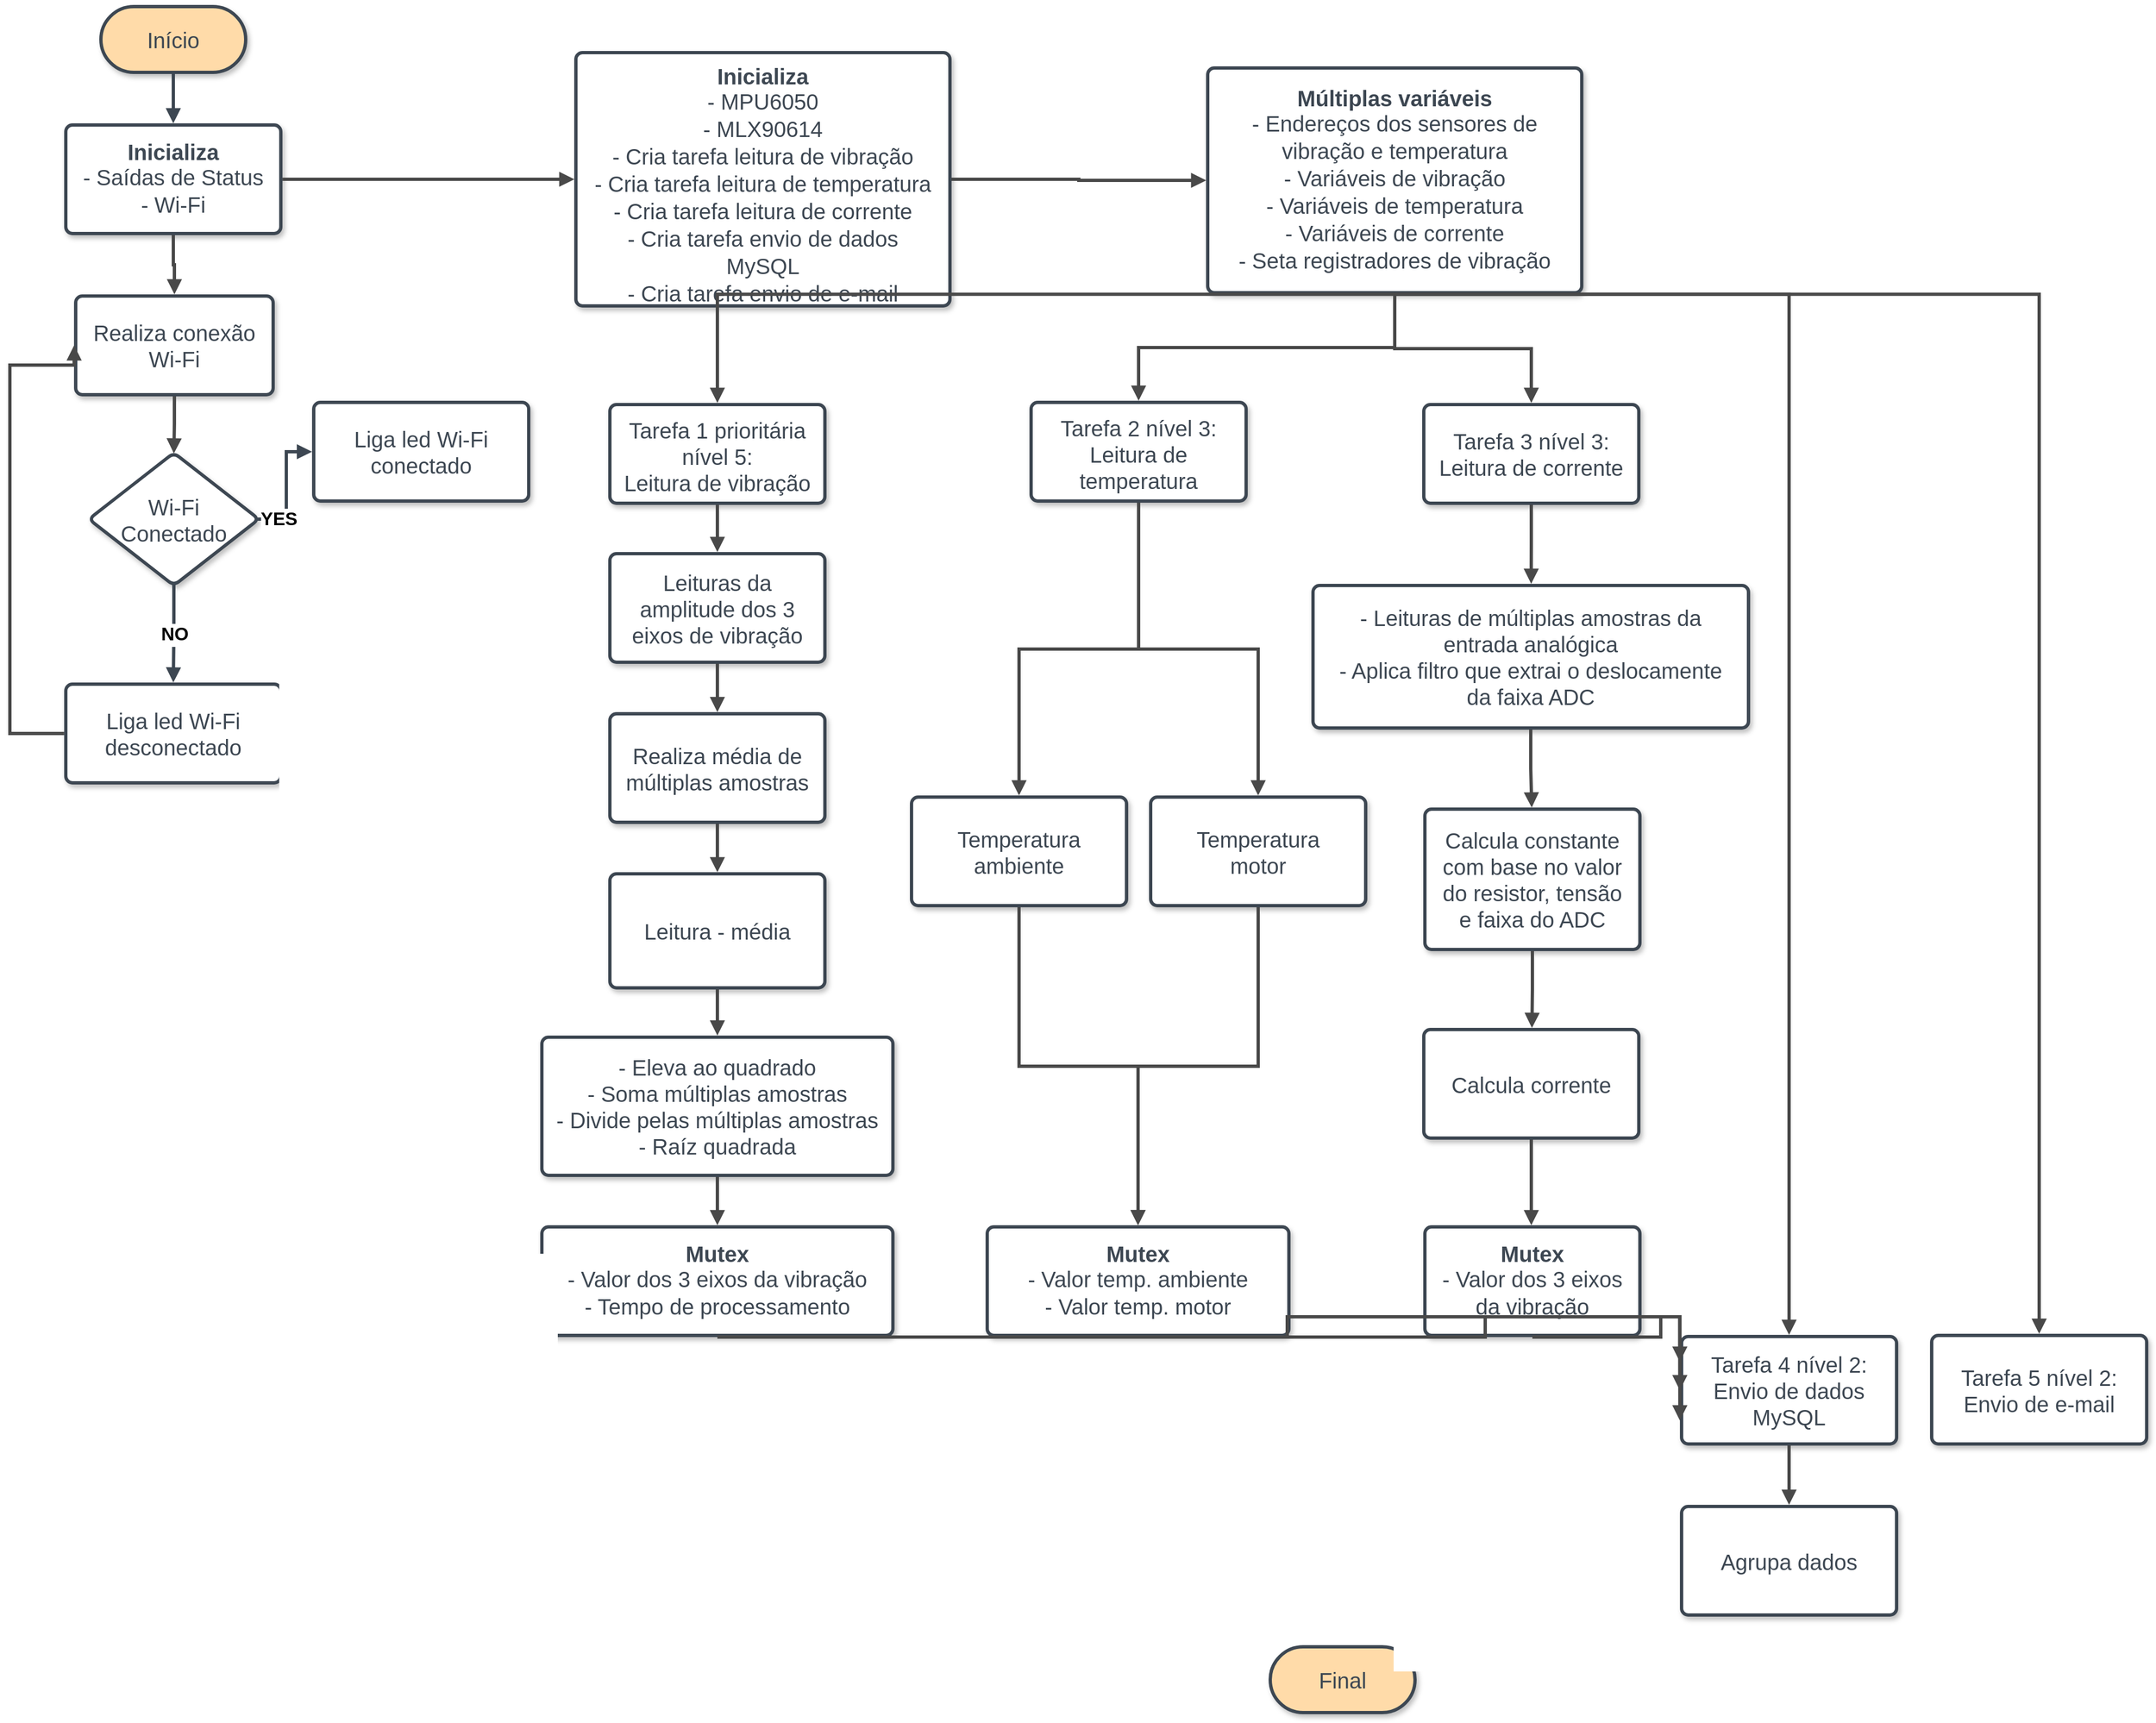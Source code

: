 <mxfile version="24.8.0">
  <diagram name="Página-1" id="wW6nHEFgZ6jUK7Zu2He9">
    <mxGraphModel dx="3473" dy="1883" grid="1" gridSize="10" guides="1" tooltips="1" connect="1" arrows="1" fold="1" page="1" pageScale="1" pageWidth="1500" pageHeight="2400" math="0" shadow="0">
      <root>
        <mxCell id="0" />
        <mxCell id="1" parent="0" />
        <mxCell id="kIneLuP9A-6rgGFjxoqg-49" value="Início" style="html=1;overflow=block;blockSpacing=1;whiteSpace=wrap;rounded=1;arcSize=50;fontSize=20;fontFamily=Helvetica;fontColor=#3d4752;align=center;spacing=11.3;strokeColor=#3d4752;strokeOpacity=100;fillOpacity=100;shadow=1;fillColor=#ffdba9;strokeWidth=3;lucidId=YGcM8_aNu0eV;" vertex="1" parent="1">
          <mxGeometry x="141" y="54" width="132" height="60" as="geometry" />
        </mxCell>
        <mxCell id="kIneLuP9A-6rgGFjxoqg-50" value="&lt;div style=&quot;display: flex; justify-content: center; text-align: center; align-items: baseline; font-size: 0; line-height: 1.25;margin-top: -2px;&quot;&gt;&lt;span&gt;&lt;span style=&quot;font-size:20px;color:#3d4752;font-weight: bold;font-family: Helvetica;&quot;&gt;Inicializa&lt;/span&gt;&lt;span style=&quot;font-size:20px;color:#3d4752;font-family: Helvetica;&quot;&gt;&#xa;&lt;/span&gt;&lt;/span&gt;&lt;/div&gt;&lt;div style=&quot;display: flex; justify-content: center; text-align: center; align-items: baseline; font-size: 0; line-height: 1.25;margin-top: -2px;&quot;&gt;&lt;span&gt;&lt;span style=&quot;font-size:20px;color:#3d4752;font-family: Helvetica;&quot;&gt;- Saídas de Status&#xa;- Wi-Fi&lt;/span&gt;&lt;/span&gt;&lt;/div&gt;" style="html=1;overflow=block;blockSpacing=1;whiteSpace=wrap;fontSize=13;fontFamily=Helvetica;spacing=11.3;strokeColor=#3d4752;strokeOpacity=100;fillOpacity=100;rounded=1;absoluteArcSize=1;arcSize=12;shadow=1;fillColor=#ffffff;strokeWidth=3;lucidId=YGcM0Bxgonje;" vertex="1" parent="1">
          <mxGeometry x="109" y="162" width="196" height="99" as="geometry" />
        </mxCell>
        <mxCell id="kIneLuP9A-6rgGFjxoqg-51" value="" style="html=1;jettySize=18;whiteSpace=wrap;fontSize=13;fontFamily=Helvetica;strokeColor=#3d4752;strokeOpacity=100;strokeWidth=3;rounded=1;arcSize=0;edgeStyle=orthogonalEdgeStyle;startArrow=none;endArrow=block;endFill=1;exitX=0.5;exitY=1.025;exitPerimeter=0;entryX=0.5;entryY=-0.015;entryPerimeter=0;lucidId=YGcMHoneriRA;" edge="1" parent="1" source="kIneLuP9A-6rgGFjxoqg-49" target="kIneLuP9A-6rgGFjxoqg-50">
          <mxGeometry width="100" height="100" relative="1" as="geometry">
            <Array as="points" />
          </mxGeometry>
        </mxCell>
        <mxCell id="kIneLuP9A-6rgGFjxoqg-52" value="Realiza conexão Wi-Fi" style="html=1;overflow=block;blockSpacing=1;whiteSpace=wrap;fontSize=20;fontFamily=Helvetica;fontColor=#3d4752;align=center;spacing=11.3;strokeColor=#3d4752;strokeOpacity=100;fillOpacity=100;rounded=1;absoluteArcSize=1;arcSize=12;shadow=1;fillColor=#ffffff;strokeWidth=3;lucidId=BNcwj2-kDnB~;" vertex="1" parent="1">
          <mxGeometry x="118" y="318" width="180" height="90" as="geometry" />
        </mxCell>
        <mxCell id="kIneLuP9A-6rgGFjxoqg-53" value="Final" style="html=1;overflow=block;blockSpacing=1;whiteSpace=wrap;rounded=1;arcSize=50;fontSize=20;fontFamily=Helvetica;fontColor=#3d4752;align=center;spacing=11.3;strokeColor=#3d4752;strokeOpacity=100;fillOpacity=100;shadow=1;fillColor=#ffdba9;strokeWidth=3;lucidId=t1cwyaAYWCxq;" vertex="1" parent="1">
          <mxGeometry x="1207" y="1550" width="132" height="60" as="geometry" />
        </mxCell>
        <mxCell id="kIneLuP9A-6rgGFjxoqg-54" value="Wi-Fi Conectado" style="html=1;overflow=block;blockSpacing=1;whiteSpace=wrap;rhombus;fontSize=20;fontFamily=Helvetica;fontColor=#3d4752;align=center;spacing=11.3;strokeColor=#3d4752;strokeOpacity=100;fillOpacity=100;rounded=1;absoluteArcSize=1;arcSize=12;shadow=1;fillColor=#ffffff;strokeWidth=3;lucidId=dkLjF0y4hUUD;" vertex="1" parent="1">
          <mxGeometry x="130" y="461" width="155" height="121" as="geometry" />
        </mxCell>
        <mxCell id="kIneLuP9A-6rgGFjxoqg-55" value="" style="html=1;jettySize=18;whiteSpace=wrap;fontSize=16.7;fontFamily=Helvetica;fontStyle=1;strokeColor=#3d4752;strokeOpacity=100;strokeWidth=3;rounded=1;arcSize=0;edgeStyle=orthogonalEdgeStyle;startArrow=none;endArrow=block;endFill=1;exitX=0.991;exitY=0.5;exitPerimeter=0;entryX=-0.008;entryY=0.5;entryPerimeter=0;lucidId=dkLj98RTN1pg;" edge="1" parent="1" source="kIneLuP9A-6rgGFjxoqg-54" target="kIneLuP9A-6rgGFjxoqg-69">
          <mxGeometry width="100" height="100" relative="1" as="geometry">
            <Array as="points" />
          </mxGeometry>
        </mxCell>
        <mxCell id="kIneLuP9A-6rgGFjxoqg-56" value="YES" style="text;html=1;resizable=0;labelBackgroundColor=default;align=center;verticalAlign=middle;fontStyle=1;fontSize=16.7;" vertex="1" parent="kIneLuP9A-6rgGFjxoqg-55">
          <mxGeometry x="-0.662" relative="1" as="geometry">
            <mxPoint as="offset" />
          </mxGeometry>
        </mxCell>
        <mxCell id="kIneLuP9A-6rgGFjxoqg-57" value="" style="html=1;jettySize=18;whiteSpace=wrap;fontSize=16.7;fontFamily=Helvetica;fontStyle=1;strokeColor=#3d4752;strokeOpacity=100;strokeWidth=3;rounded=1;arcSize=0;edgeStyle=orthogonalEdgeStyle;startArrow=none;endArrow=block;endFill=1;exitX=0.5;exitY=0.995;exitPerimeter=0;entryX=0.5;entryY=-0.017;entryPerimeter=0;lucidId=dkLjdHbdrjaG;" edge="1" parent="1" source="kIneLuP9A-6rgGFjxoqg-54" target="kIneLuP9A-6rgGFjxoqg-61">
          <mxGeometry width="100" height="100" relative="1" as="geometry">
            <Array as="points" />
          </mxGeometry>
        </mxCell>
        <mxCell id="kIneLuP9A-6rgGFjxoqg-58" value="NO" style="text;html=1;resizable=0;labelBackgroundColor=default;align=center;verticalAlign=middle;fontStyle=1;fontSize=16.7;" vertex="1" parent="kIneLuP9A-6rgGFjxoqg-57">
          <mxGeometry relative="1" as="geometry" />
        </mxCell>
        <mxCell id="kIneLuP9A-6rgGFjxoqg-59" value="Tarefa 1 prioritária nível 5:  &#xa;Leitura de vibração" style="html=1;overflow=block;blockSpacing=1;whiteSpace=wrap;fontSize=20;fontFamily=Helvetica;fontColor=#3d4752;align=center;spacing=11.3;strokeColor=#3d4752;strokeOpacity=100;fillOpacity=100;rounded=1;absoluteArcSize=1;arcSize=12;shadow=1;fillColor=#ffffff;strokeWidth=3;lucidId=qlLjAP7d3Pub;" vertex="1" parent="1">
          <mxGeometry x="605" y="417" width="196" height="90" as="geometry" />
        </mxCell>
        <mxCell id="kIneLuP9A-6rgGFjxoqg-60" value="" style="html=1;jettySize=18;whiteSpace=wrap;fontSize=13;strokeColor=#494949;strokeWidth=3;rounded=1;arcSize=0;edgeStyle=orthogonalEdgeStyle;startArrow=none;endArrow=block;endFill=1;exitX=0.5;exitY=1.015;exitPerimeter=0;entryX=0.5;entryY=-0.017;entryPerimeter=0;lucidId=LmLjzipSwg8A;" edge="1" parent="1" source="kIneLuP9A-6rgGFjxoqg-50" target="kIneLuP9A-6rgGFjxoqg-52">
          <mxGeometry width="100" height="100" relative="1" as="geometry">
            <Array as="points" />
          </mxGeometry>
        </mxCell>
        <mxCell id="kIneLuP9A-6rgGFjxoqg-61" value="Liga led Wi-Fi desconectado" style="html=1;overflow=block;blockSpacing=1;whiteSpace=wrap;fontSize=20;fontFamily=Helvetica;fontColor=#3d4752;align=center;spacing=11.3;strokeColor=#3d4752;strokeOpacity=100;fillOpacity=100;rounded=1;absoluteArcSize=1;arcSize=12;shadow=1;fillColor=#ffffff;strokeWidth=3;lucidId=WnLjBUgtpYF_;" vertex="1" parent="1">
          <mxGeometry x="109" y="672" width="196" height="90" as="geometry" />
        </mxCell>
        <mxCell id="kIneLuP9A-6rgGFjxoqg-62" value="" style="html=1;jettySize=18;whiteSpace=wrap;fontSize=13;strokeColor=#494949;strokeWidth=3;rounded=1;arcSize=0;edgeStyle=orthogonalEdgeStyle;startArrow=none;endArrow=block;endFill=1;exitX=0.5;exitY=1.017;exitPerimeter=0;entryX=0.5;entryY=0.005;entryPerimeter=0;lucidId=8uLjnlYUT5LJ;" edge="1" parent="1" source="kIneLuP9A-6rgGFjxoqg-52" target="kIneLuP9A-6rgGFjxoqg-54">
          <mxGeometry width="100" height="100" relative="1" as="geometry">
            <Array as="points" />
          </mxGeometry>
        </mxCell>
        <mxCell id="kIneLuP9A-6rgGFjxoqg-63" value="" style="html=1;jettySize=18;whiteSpace=wrap;fontSize=13;strokeColor=#494949;strokeWidth=3;rounded=1;arcSize=0;edgeStyle=orthogonalEdgeStyle;startArrow=none;endArrow=block;endFill=1;exitX=-0.008;exitY=0.5;exitPerimeter=0;entryX=-0.008;entryY=0.5;entryPerimeter=0;lucidId=kwLjcKJRYvCY;" edge="1" parent="1" source="kIneLuP9A-6rgGFjxoqg-61" target="kIneLuP9A-6rgGFjxoqg-52">
          <mxGeometry width="100" height="100" relative="1" as="geometry">
            <Array as="points">
              <mxPoint x="58" y="717" />
              <mxPoint x="58" y="381" />
            </Array>
          </mxGeometry>
        </mxCell>
        <mxCell id="kIneLuP9A-6rgGFjxoqg-64" value="Tarefa 2 nível 3: &#xa;Leitura de temperatura" style="html=1;overflow=block;blockSpacing=1;whiteSpace=wrap;fontSize=20;fontFamily=Helvetica;fontColor=#3d4752;align=center;spacing=11.3;strokeColor=#3d4752;strokeOpacity=100;fillOpacity=100;rounded=1;absoluteArcSize=1;arcSize=12;shadow=1;fillColor=#ffffff;strokeWidth=3;lucidId=HxLj36Be4zOr;" vertex="1" parent="1">
          <mxGeometry x="989" y="415" width="196" height="90" as="geometry" />
        </mxCell>
        <mxCell id="kIneLuP9A-6rgGFjxoqg-65" value="Tarefa 3 nível 3: &#xa;Leitura de corrente" style="html=1;overflow=block;blockSpacing=1;whiteSpace=wrap;fontSize=20;fontFamily=Helvetica;fontColor=#3d4752;align=center;spacing=11.3;strokeColor=#3d4752;strokeOpacity=100;fillOpacity=100;rounded=1;absoluteArcSize=1;arcSize=12;shadow=1;fillColor=#ffffff;strokeWidth=3;lucidId=NyLjOp56AqbX;" vertex="1" parent="1">
          <mxGeometry x="1347" y="417" width="196" height="90" as="geometry" />
        </mxCell>
        <mxCell id="kIneLuP9A-6rgGFjxoqg-66" value="Tarefa 4 nível 2: &#xa;Envio de dados MySQL" style="html=1;overflow=block;blockSpacing=1;whiteSpace=wrap;fontSize=20;fontFamily=Helvetica;fontColor=#3d4752;align=center;spacing=11.3;strokeColor=#3d4752;strokeOpacity=100;fillOpacity=100;rounded=1;absoluteArcSize=1;arcSize=12;shadow=1;fillColor=#ffffff;strokeWidth=3;lucidId=rzLjJsJPlAcu;" vertex="1" parent="1">
          <mxGeometry x="1582" y="1267" width="196" height="98" as="geometry" />
        </mxCell>
        <mxCell id="kIneLuP9A-6rgGFjxoqg-67" value="Tarefa 5 nível 2: &#xa;Envio de e-mail" style="html=1;overflow=block;blockSpacing=1;whiteSpace=wrap;fontSize=20;fontFamily=Helvetica;fontColor=#3d4752;align=center;spacing=11.3;strokeColor=#3d4752;strokeOpacity=100;fillOpacity=100;rounded=1;absoluteArcSize=1;arcSize=12;shadow=1;fillColor=#ffffff;strokeWidth=3;lucidId=aALjpcRrlFdX;" vertex="1" parent="1">
          <mxGeometry x="1810" y="1266" width="196" height="99" as="geometry" />
        </mxCell>
        <mxCell id="kIneLuP9A-6rgGFjxoqg-68" value="&lt;div style=&quot;display: flex; justify-content: center; text-align: center; align-items: baseline; font-size: 0; line-height: 1.25;margin-top: -2px;&quot;&gt;&lt;span&gt;&lt;span style=&quot;font-size:20px;color:#3d4752;font-weight: bold;font-family: Helvetica;&quot;&gt;Inicializa&lt;/span&gt;&lt;span style=&quot;font-size:20px;color:#3d4752;font-family: Helvetica;&quot;&gt;&#xa;&lt;/span&gt;&lt;/span&gt;&lt;/div&gt;&lt;div style=&quot;display: flex; justify-content: center; text-align: center; align-items: baseline; font-size: 0; line-height: 1.25;margin-top: -2px;&quot;&gt;&lt;span&gt;&lt;span style=&quot;font-size:20px;color:#3d4752;font-family: Helvetica;&quot;&gt;- MPU6050&#xa;- MLX90614&#xa;- Cria tarefa leitura de vibração&#xa;- Cria tarefa leitura de temperatura&#xa;- Cria tarefa leitura de corrente&#xa;- Cria tarefa envio de dados MySQL&#xa;- Cria tarefa envio de e-mail&lt;/span&gt;&lt;/span&gt;&lt;/div&gt;" style="html=1;overflow=block;blockSpacing=1;whiteSpace=wrap;fontSize=13;fontFamily=Helvetica;spacing=11.3;strokeColor=#3d4752;strokeOpacity=100;fillOpacity=100;rounded=1;absoluteArcSize=1;arcSize=12;shadow=1;fillColor=#ffffff;strokeWidth=3;lucidId=uBLjPLhFOQ6O;" vertex="1" parent="1">
          <mxGeometry x="574" y="96" width="341" height="231" as="geometry" />
        </mxCell>
        <mxCell id="kIneLuP9A-6rgGFjxoqg-69" value="Liga led Wi-Fi conectado" style="html=1;overflow=block;blockSpacing=1;whiteSpace=wrap;fontSize=20;fontFamily=Helvetica;fontColor=#3d4752;align=center;spacing=11.3;strokeColor=#3d4752;strokeOpacity=100;fillOpacity=100;rounded=1;absoluteArcSize=1;arcSize=12;shadow=1;fillColor=#ffffff;strokeWidth=3;lucidId=9ILj2eCA24AJ;" vertex="1" parent="1">
          <mxGeometry x="335" y="415" width="196" height="90" as="geometry" />
        </mxCell>
        <mxCell id="kIneLuP9A-6rgGFjxoqg-70" value="" style="html=1;jettySize=18;whiteSpace=wrap;fontSize=13;strokeColor=#494949;strokeWidth=3;rounded=1;arcSize=0;edgeStyle=orthogonalEdgeStyle;startArrow=none;endArrow=block;endFill=1;exitX=1.008;exitY=0.5;exitPerimeter=0;entryX=-0.004;entryY=0.5;entryPerimeter=0;lucidId=MKLjdU4m0gIh;" edge="1" parent="1" source="kIneLuP9A-6rgGFjxoqg-50" target="kIneLuP9A-6rgGFjxoqg-68">
          <mxGeometry width="100" height="100" relative="1" as="geometry">
            <Array as="points" />
          </mxGeometry>
        </mxCell>
        <mxCell id="kIneLuP9A-6rgGFjxoqg-71" value="Realiza média de múltiplas amostras" style="html=1;overflow=block;blockSpacing=1;whiteSpace=wrap;fontSize=20;fontFamily=Helvetica;fontColor=#3d4752;align=center;spacing=11.3;strokeColor=#3d4752;strokeOpacity=100;fillOpacity=100;rounded=1;absoluteArcSize=1;arcSize=12;shadow=1;fillColor=#ffffff;strokeWidth=3;lucidId=XNLjQ~LqRRBE;" vertex="1" parent="1">
          <mxGeometry x="605" y="699" width="196" height="99" as="geometry" />
        </mxCell>
        <mxCell id="kIneLuP9A-6rgGFjxoqg-72" value="&lt;div style=&quot;display: flex; justify-content: center; text-align: center; align-items: baseline; font-size: 0; line-height: 1.25;margin-top: -2px;&quot;&gt;&lt;span&gt;&lt;span style=&quot;font-size:20px;color:#3d4752;font-weight: bold;font-family: Helvetica;&quot;&gt;Múltiplas variáveis&lt;/span&gt;&lt;span style=&quot;font-size:20px;color:#3d4752;font-family: Helvetica;&quot;&gt;&#xa;&lt;/span&gt;&lt;/span&gt;&lt;/div&gt;&lt;div style=&quot;display: flex; justify-content: center; text-align: center; align-items: baseline; font-size: 0; line-height: 1.25;margin-top: -2px;&quot;&gt;&lt;span&gt;&lt;span style=&quot;font-size:20px;color:#3d4752;font-family: Helvetica;&quot;&gt;- Endereços dos sensores de vibração e temperatura&#xa;- Variáveis de vibração&#xa;- Variáveis de temperatura&#xa;- Variáveis de corrente&#xa;- Seta registradores de vibração&lt;/span&gt;&lt;/span&gt;&lt;/div&gt;" style="html=1;overflow=block;blockSpacing=1;whiteSpace=wrap;fontSize=13;fontFamily=Helvetica;spacing=11.3;strokeColor=#3d4752;strokeOpacity=100;fillOpacity=100;rounded=1;absoluteArcSize=1;arcSize=12;shadow=1;fillColor=#ffffff;strokeWidth=3;lucidId=vPLjcjZQjcOV;" vertex="1" parent="1">
          <mxGeometry x="1150" y="110" width="341" height="205" as="geometry" />
        </mxCell>
        <mxCell id="kIneLuP9A-6rgGFjxoqg-73" value="" style="html=1;jettySize=18;whiteSpace=wrap;fontSize=13;strokeColor=#494949;strokeWidth=3;rounded=1;arcSize=0;edgeStyle=orthogonalEdgeStyle;startArrow=none;endArrow=block;endFill=1;exitX=1.004;exitY=0.5;exitPerimeter=0;entryX=-0.004;entryY=0.5;entryPerimeter=0;lucidId=t3LjrtY-mKKk;" edge="1" parent="1" source="kIneLuP9A-6rgGFjxoqg-68" target="kIneLuP9A-6rgGFjxoqg-72">
          <mxGeometry width="100" height="100" relative="1" as="geometry">
            <Array as="points" />
          </mxGeometry>
        </mxCell>
        <mxCell id="kIneLuP9A-6rgGFjxoqg-74" value="Leituras da amplitude dos 3 eixos de vibração" style="html=1;overflow=block;blockSpacing=1;whiteSpace=wrap;fontSize=20;fontFamily=Helvetica;fontColor=#3d4752;align=center;spacing=11.3;strokeColor=#3d4752;strokeOpacity=100;fillOpacity=100;rounded=1;absoluteArcSize=1;arcSize=12;shadow=1;fillColor=#ffffff;strokeWidth=3;lucidId=A~LjZP-bUil.;" vertex="1" parent="1">
          <mxGeometry x="605" y="553" width="196" height="99" as="geometry" />
        </mxCell>
        <mxCell id="kIneLuP9A-6rgGFjxoqg-75" value="Leitura - média" style="html=1;overflow=block;blockSpacing=1;whiteSpace=wrap;fontSize=20;fontFamily=Helvetica;fontColor=#3d4752;align=center;spacing=11.3;strokeColor=#3d4752;strokeOpacity=100;fillOpacity=100;rounded=1;absoluteArcSize=1;arcSize=12;shadow=1;fillColor=#ffffff;strokeWidth=3;lucidId=PeMj283qj-oA;" vertex="1" parent="1">
          <mxGeometry x="605" y="845" width="196" height="104" as="geometry" />
        </mxCell>
        <mxCell id="kIneLuP9A-6rgGFjxoqg-76" value="Temperatura&#xa;ambiente" style="html=1;overflow=block;blockSpacing=1;whiteSpace=wrap;fontSize=20;fontFamily=Helvetica;fontColor=#3d4752;align=center;spacing=11.3;strokeColor=#3d4752;strokeOpacity=100;fillOpacity=100;rounded=1;absoluteArcSize=1;arcSize=12;shadow=1;fillColor=#ffffff;strokeWidth=3;lucidId=rtMj4EFjBH4M;" vertex="1" parent="1">
          <mxGeometry x="880" y="775" width="196" height="99" as="geometry" />
        </mxCell>
        <mxCell id="kIneLuP9A-6rgGFjxoqg-77" value="Temperatura&#xa;motor" style="html=1;overflow=block;blockSpacing=1;whiteSpace=wrap;fontSize=20;fontFamily=Helvetica;fontColor=#3d4752;align=center;spacing=11.3;strokeColor=#3d4752;strokeOpacity=100;fillOpacity=100;rounded=1;absoluteArcSize=1;arcSize=12;shadow=1;fillColor=#ffffff;strokeWidth=3;lucidId=XtMjKPEEW~Cp;" vertex="1" parent="1">
          <mxGeometry x="1098" y="775" width="196" height="99" as="geometry" />
        </mxCell>
        <mxCell id="kIneLuP9A-6rgGFjxoqg-78" value="- Eleva ao quadrado&#xa;- Soma múltiplas amostras&#xa;- Divide pelas múltiplas amostras&#xa;- Raíz quadrada" style="html=1;overflow=block;blockSpacing=1;whiteSpace=wrap;fontSize=20;fontFamily=Helvetica;fontColor=#3d4752;align=center;spacing=11.3;strokeColor=#3d4752;strokeOpacity=100;fillOpacity=100;rounded=1;absoluteArcSize=1;arcSize=12;shadow=1;fillColor=#ffffff;strokeWidth=3;lucidId=wdOjxjT~BS-Q;" vertex="1" parent="1">
          <mxGeometry x="543" y="994" width="320" height="126" as="geometry" />
        </mxCell>
        <mxCell id="kIneLuP9A-6rgGFjxoqg-79" value="- Leituras de múltiplas amostras da entrada analógica&#xa;- Aplica filtro que extrai o deslocamente da faixa ADC" style="html=1;overflow=block;blockSpacing=1;whiteSpace=wrap;fontSize=20;fontFamily=Helvetica;fontColor=#3d4752;align=center;spacing=11.3;strokeColor=#3d4752;strokeOpacity=100;fillOpacity=100;rounded=1;absoluteArcSize=1;arcSize=12;shadow=1;fillColor=#ffffff;strokeWidth=3;lucidId=dkOjYEfTatYL;" vertex="1" parent="1">
          <mxGeometry x="1246" y="582" width="397" height="130" as="geometry" />
        </mxCell>
        <mxCell id="kIneLuP9A-6rgGFjxoqg-80" value="Calcula constante com base no valor do resistor, tensão e faixa do ADC  " style="html=1;overflow=block;blockSpacing=1;whiteSpace=wrap;fontSize=20;fontFamily=Helvetica;fontColor=#3d4752;align=center;spacing=11.3;strokeColor=#3d4752;strokeOpacity=100;fillOpacity=100;rounded=1;absoluteArcSize=1;arcSize=12;shadow=1;fillColor=#ffffff;strokeWidth=3;lucidId=mtOjdV8swVLO;" vertex="1" parent="1">
          <mxGeometry x="1348" y="786" width="196" height="128" as="geometry" />
        </mxCell>
        <mxCell id="kIneLuP9A-6rgGFjxoqg-81" value="Calcula corrente" style="html=1;overflow=block;blockSpacing=1;whiteSpace=wrap;fontSize=20;fontFamily=Helvetica;fontColor=#3d4752;align=center;spacing=11.3;strokeColor=#3d4752;strokeOpacity=100;fillOpacity=100;rounded=1;absoluteArcSize=1;arcSize=12;shadow=1;fillColor=#ffffff;strokeWidth=3;lucidId=ZwOj.ghcBY6T;" vertex="1" parent="1">
          <mxGeometry x="1347" y="987" width="196" height="99" as="geometry" />
        </mxCell>
        <mxCell id="kIneLuP9A-6rgGFjxoqg-82" value="&lt;div style=&quot;display: flex; justify-content: center; text-align: center; align-items: baseline; font-size: 0; line-height: 1.25;margin-top: -2px;&quot;&gt;&lt;span&gt;&lt;span style=&quot;font-size:20px;color:#3d4752;font-weight: bold;font-family: Helvetica;&quot;&gt;Mutex&lt;/span&gt;&lt;span style=&quot;font-size:20px;color:#3d4752;font-family: Helvetica;&quot;&gt;&#xa;&lt;/span&gt;&lt;/span&gt;&lt;/div&gt;&lt;div style=&quot;display: flex; justify-content: center; text-align: center; align-items: baseline; font-size: 0; line-height: 1.25;margin-top: -2px;&quot;&gt;&lt;span&gt;&lt;span style=&quot;font-size:20px;color:#3d4752;font-family: Helvetica;&quot;&gt; - Valor dos 3 eixos da vibração&#xa;- Tempo de processamento&lt;/span&gt;&lt;/span&gt;&lt;/div&gt;" style="html=1;overflow=block;blockSpacing=1;whiteSpace=wrap;fontSize=13;fontFamily=Helvetica;spacing=11.3;strokeColor=#3d4752;strokeOpacity=100;fillOpacity=100;rounded=1;absoluteArcSize=1;arcSize=12;shadow=1;fillColor=#ffffff;strokeWidth=3;lucidId=SGOjx5NFU3Ip;" vertex="1" parent="1">
          <mxGeometry x="543" y="1167" width="320" height="99" as="geometry" />
        </mxCell>
        <mxCell id="kIneLuP9A-6rgGFjxoqg-83" value="&lt;div style=&quot;display: flex; justify-content: center; text-align: center; align-items: baseline; font-size: 0; line-height: 1.25;margin-top: -2px;&quot;&gt;&lt;span&gt;&lt;span style=&quot;font-size:20px;color:#3d4752;font-weight: bold;font-family: Helvetica;&quot;&gt;Mutex&lt;/span&gt;&lt;span style=&quot;font-size:20px;color:#3d4752;font-family: Helvetica;&quot;&gt;&#xa;&lt;/span&gt;&lt;/span&gt;&lt;/div&gt;&lt;div style=&quot;display: flex; justify-content: center; text-align: center; align-items: baseline; font-size: 0; line-height: 1.25;margin-top: -2px;&quot;&gt;&lt;span&gt;&lt;span style=&quot;font-size:20px;color:#3d4752;font-family: Helvetica;&quot;&gt; -  Valor temp. ambiente&#xa;- Valor temp. motor&lt;/span&gt;&lt;/span&gt;&lt;/div&gt;" style="html=1;overflow=block;blockSpacing=1;whiteSpace=wrap;fontSize=13;fontFamily=Helvetica;spacing=11.3;strokeColor=#3d4752;strokeOpacity=100;fillOpacity=100;rounded=1;absoluteArcSize=1;arcSize=12;shadow=1;fillColor=#ffffff;strokeWidth=3;lucidId=1POj_GI9XOov;" vertex="1" parent="1">
          <mxGeometry x="949" y="1167" width="275" height="99" as="geometry" />
        </mxCell>
        <mxCell id="kIneLuP9A-6rgGFjxoqg-84" value="" style="html=1;jettySize=18;whiteSpace=wrap;fontSize=13;strokeColor=#494949;strokeWidth=3;rounded=1;arcSize=0;edgeStyle=orthogonalEdgeStyle;startArrow=none;endArrow=block;endFill=1;exitX=0.5;exitY=1.007;exitPerimeter=0;entryX=0.5;entryY=-0.017;entryPerimeter=0;lucidId=UZOjztU20CFT;" edge="1" parent="1" source="kIneLuP9A-6rgGFjxoqg-72" target="kIneLuP9A-6rgGFjxoqg-59">
          <mxGeometry width="100" height="100" relative="1" as="geometry">
            <Array as="points" />
          </mxGeometry>
        </mxCell>
        <mxCell id="kIneLuP9A-6rgGFjxoqg-85" value="" style="html=1;jettySize=18;whiteSpace=wrap;fontSize=13;strokeColor=#494949;strokeWidth=3;rounded=1;arcSize=0;edgeStyle=orthogonalEdgeStyle;startArrow=none;endArrow=block;endFill=1;exitX=0.5;exitY=1.007;exitPerimeter=0;entryX=0.5;entryY=-0.017;entryPerimeter=0;lucidId=ZZOj~6Jdbbv.;" edge="1" parent="1" source="kIneLuP9A-6rgGFjxoqg-72" target="kIneLuP9A-6rgGFjxoqg-64">
          <mxGeometry width="100" height="100" relative="1" as="geometry">
            <Array as="points" />
          </mxGeometry>
        </mxCell>
        <mxCell id="kIneLuP9A-6rgGFjxoqg-86" value="" style="html=1;jettySize=18;whiteSpace=wrap;fontSize=13;strokeColor=#494949;strokeWidth=3;rounded=1;arcSize=0;edgeStyle=orthogonalEdgeStyle;startArrow=none;endArrow=block;endFill=1;exitX=0.5;exitY=1.007;exitPerimeter=0;entryX=0.5;entryY=-0.017;entryPerimeter=0;lucidId=4ZOji4YNaRn5;" edge="1" parent="1" source="kIneLuP9A-6rgGFjxoqg-72" target="kIneLuP9A-6rgGFjxoqg-65">
          <mxGeometry width="100" height="100" relative="1" as="geometry">
            <Array as="points" />
          </mxGeometry>
        </mxCell>
        <mxCell id="kIneLuP9A-6rgGFjxoqg-87" value="" style="html=1;jettySize=18;whiteSpace=wrap;fontSize=13;strokeColor=#494949;strokeWidth=3;rounded=1;arcSize=0;edgeStyle=orthogonalEdgeStyle;startArrow=none;endArrow=block;endFill=1;exitX=0.5;exitY=1.017;exitPerimeter=0;entryX=0.5;entryY=-0.015;entryPerimeter=0;lucidId=a0OjAhY~SQK2;" edge="1" parent="1" source="kIneLuP9A-6rgGFjxoqg-64" target="kIneLuP9A-6rgGFjxoqg-76">
          <mxGeometry width="100" height="100" relative="1" as="geometry">
            <Array as="points" />
          </mxGeometry>
        </mxCell>
        <mxCell id="kIneLuP9A-6rgGFjxoqg-88" value="" style="html=1;jettySize=18;whiteSpace=wrap;fontSize=13;strokeColor=#494949;strokeWidth=3;rounded=1;arcSize=0;edgeStyle=orthogonalEdgeStyle;startArrow=none;endArrow=block;endFill=1;exitX=0.5;exitY=1.017;exitPerimeter=0;entryX=0.5;entryY=-0.015;entryPerimeter=0;lucidId=e0OjhuxzHNOI;" edge="1" parent="1" source="kIneLuP9A-6rgGFjxoqg-64" target="kIneLuP9A-6rgGFjxoqg-77">
          <mxGeometry width="100" height="100" relative="1" as="geometry">
            <Array as="points" />
          </mxGeometry>
        </mxCell>
        <mxCell id="kIneLuP9A-6rgGFjxoqg-89" value="" style="html=1;jettySize=18;whiteSpace=wrap;fontSize=13;strokeColor=#494949;strokeWidth=3;rounded=1;arcSize=0;edgeStyle=orthogonalEdgeStyle;startArrow=none;endArrow=block;endFill=1;exitX=0.5;exitY=1.015;exitPerimeter=0;entryX=0.5;entryY=-0.015;entryPerimeter=0;lucidId=I1OjzcumEx85;" edge="1" parent="1" source="kIneLuP9A-6rgGFjxoqg-76" target="kIneLuP9A-6rgGFjxoqg-83">
          <mxGeometry width="100" height="100" relative="1" as="geometry">
            <Array as="points" />
          </mxGeometry>
        </mxCell>
        <mxCell id="kIneLuP9A-6rgGFjxoqg-90" value="" style="html=1;jettySize=18;whiteSpace=wrap;fontSize=13;strokeColor=#494949;strokeWidth=3;rounded=1;arcSize=0;edgeStyle=orthogonalEdgeStyle;startArrow=none;endArrow=block;endFill=1;exitX=0.5;exitY=1.015;exitPerimeter=0;entryX=0.5;entryY=-0.015;entryPerimeter=0;lucidId=L1OjMPoMIq7t;" edge="1" parent="1" source="kIneLuP9A-6rgGFjxoqg-77" target="kIneLuP9A-6rgGFjxoqg-83">
          <mxGeometry width="100" height="100" relative="1" as="geometry">
            <Array as="points" />
          </mxGeometry>
        </mxCell>
        <mxCell id="kIneLuP9A-6rgGFjxoqg-91" value="" style="html=1;jettySize=18;whiteSpace=wrap;fontSize=13;strokeColor=#494949;strokeWidth=3;rounded=1;arcSize=0;edgeStyle=orthogonalEdgeStyle;startArrow=none;endArrow=block;endFill=1;exitX=0.5;exitY=1.017;exitPerimeter=0;entryX=0.5;entryY=-0.015;entryPerimeter=0;lucidId=21Oj8GRGzVl7;" edge="1" parent="1" source="kIneLuP9A-6rgGFjxoqg-59" target="kIneLuP9A-6rgGFjxoqg-74">
          <mxGeometry width="100" height="100" relative="1" as="geometry">
            <Array as="points" />
          </mxGeometry>
        </mxCell>
        <mxCell id="kIneLuP9A-6rgGFjxoqg-92" value="" style="html=1;jettySize=18;whiteSpace=wrap;fontSize=13;strokeColor=#494949;strokeWidth=3;rounded=1;arcSize=0;edgeStyle=orthogonalEdgeStyle;startArrow=none;endArrow=block;endFill=1;exitX=0.5;exitY=1.015;exitPerimeter=0;entryX=0.5;entryY=-0.015;entryPerimeter=0;lucidId=71Oj_WstpDVK;" edge="1" parent="1" source="kIneLuP9A-6rgGFjxoqg-74" target="kIneLuP9A-6rgGFjxoqg-71">
          <mxGeometry width="100" height="100" relative="1" as="geometry">
            <Array as="points" />
          </mxGeometry>
        </mxCell>
        <mxCell id="kIneLuP9A-6rgGFjxoqg-93" value="" style="html=1;jettySize=18;whiteSpace=wrap;fontSize=13;strokeColor=#494949;strokeWidth=3;rounded=1;arcSize=0;edgeStyle=orthogonalEdgeStyle;startArrow=none;endArrow=block;endFill=1;exitX=0.5;exitY=1.015;exitPerimeter=0;entryX=0.5;entryY=-0.014;entryPerimeter=0;lucidId=-1OjSI3TuC2g;" edge="1" parent="1" source="kIneLuP9A-6rgGFjxoqg-71" target="kIneLuP9A-6rgGFjxoqg-75">
          <mxGeometry width="100" height="100" relative="1" as="geometry">
            <Array as="points" />
          </mxGeometry>
        </mxCell>
        <mxCell id="kIneLuP9A-6rgGFjxoqg-94" value="" style="html=1;jettySize=18;whiteSpace=wrap;fontSize=13;strokeColor=#494949;strokeWidth=3;rounded=1;arcSize=0;edgeStyle=orthogonalEdgeStyle;startArrow=none;endArrow=block;endFill=1;exitX=0.5;exitY=1.014;exitPerimeter=0;entryX=0.5;entryY=-0.012;entryPerimeter=0;lucidId=.1OjHbTHSmcL;" edge="1" parent="1" source="kIneLuP9A-6rgGFjxoqg-75" target="kIneLuP9A-6rgGFjxoqg-78">
          <mxGeometry width="100" height="100" relative="1" as="geometry">
            <Array as="points" />
          </mxGeometry>
        </mxCell>
        <mxCell id="kIneLuP9A-6rgGFjxoqg-95" value="" style="html=1;jettySize=18;whiteSpace=wrap;fontSize=13;strokeColor=#494949;strokeWidth=3;rounded=1;arcSize=0;edgeStyle=orthogonalEdgeStyle;startArrow=none;endArrow=block;endFill=1;exitX=0.5;exitY=1.012;exitPerimeter=0;entryX=0.5;entryY=-0.015;entryPerimeter=0;lucidId=k3OjxB0ktTTZ;" edge="1" parent="1" source="kIneLuP9A-6rgGFjxoqg-78" target="kIneLuP9A-6rgGFjxoqg-82">
          <mxGeometry width="100" height="100" relative="1" as="geometry">
            <Array as="points" />
          </mxGeometry>
        </mxCell>
        <mxCell id="kIneLuP9A-6rgGFjxoqg-96" value="" style="html=1;jettySize=18;whiteSpace=wrap;fontSize=13;strokeColor=#494949;strokeWidth=3;rounded=1;arcSize=0;edgeStyle=orthogonalEdgeStyle;startArrow=none;endArrow=block;endFill=1;exitX=0.5;exitY=1.017;exitPerimeter=0;entryX=0.501;entryY=-0.012;entryPerimeter=0;lucidId=g4OjU5X4FkTB;" edge="1" parent="1" source="kIneLuP9A-6rgGFjxoqg-65" target="kIneLuP9A-6rgGFjxoqg-79">
          <mxGeometry width="100" height="100" relative="1" as="geometry">
            <Array as="points" />
          </mxGeometry>
        </mxCell>
        <mxCell id="kIneLuP9A-6rgGFjxoqg-97" value="" style="html=1;jettySize=18;whiteSpace=wrap;fontSize=13;strokeColor=#494949;strokeWidth=3;rounded=1;arcSize=0;edgeStyle=orthogonalEdgeStyle;startArrow=none;endArrow=block;endFill=1;exitX=0.5;exitY=1.012;exitPerimeter=0;entryX=0.503;entryY=-0.015;entryPerimeter=0;lucidId=n4Ojw1gSP_Yg;" edge="1" parent="1" source="kIneLuP9A-6rgGFjxoqg-80" target="kIneLuP9A-6rgGFjxoqg-81">
          <mxGeometry width="100" height="100" relative="1" as="geometry">
            <Array as="points" />
          </mxGeometry>
        </mxCell>
        <mxCell id="kIneLuP9A-6rgGFjxoqg-98" value="" style="html=1;jettySize=18;whiteSpace=wrap;fontSize=13;strokeColor=#494949;strokeWidth=3;rounded=1;arcSize=0;edgeStyle=orthogonalEdgeStyle;startArrow=none;endArrow=block;endFill=1;exitX=0.5;exitY=1.012;exitPerimeter=0;entryX=0.497;entryY=-0.012;entryPerimeter=0;lucidId=O4OjG7.ol.qq;" edge="1" parent="1" source="kIneLuP9A-6rgGFjxoqg-79" target="kIneLuP9A-6rgGFjxoqg-80">
          <mxGeometry width="100" height="100" relative="1" as="geometry">
            <Array as="points" />
          </mxGeometry>
        </mxCell>
        <mxCell id="kIneLuP9A-6rgGFjxoqg-99" value="&lt;div style=&quot;display: flex; justify-content: center; text-align: center; align-items: baseline; font-size: 0; line-height: 1.25;margin-top: -2px;&quot;&gt;&lt;span&gt;&lt;span style=&quot;font-size:20px;color:#3d4752;font-weight: bold;font-family: Helvetica;&quot;&gt;Mutex&lt;/span&gt;&lt;span style=&quot;font-size:20px;color:#3d4752;font-family: Helvetica;&quot;&gt;&#xa;&lt;/span&gt;&lt;/span&gt;&lt;/div&gt;&lt;div style=&quot;display: flex; justify-content: center; text-align: center; align-items: baseline; font-size: 0; line-height: 1.25;margin-top: -2px;&quot;&gt;&lt;span&gt;&lt;span style=&quot;font-size:20px;color:#3d4752;font-family: Helvetica;&quot;&gt; - Valor dos 3 eixos da vibração&lt;/span&gt;&lt;/span&gt;&lt;/div&gt;" style="html=1;overflow=block;blockSpacing=1;whiteSpace=wrap;fontSize=13;fontFamily=Helvetica;spacing=11.3;strokeColor=#3d4752;strokeOpacity=100;fillOpacity=100;rounded=1;absoluteArcSize=1;arcSize=12;shadow=1;fillColor=#ffffff;strokeWidth=3;lucidId=.4OjOE916lod;" vertex="1" parent="1">
          <mxGeometry x="1348" y="1167" width="196" height="99" as="geometry" />
        </mxCell>
        <mxCell id="kIneLuP9A-6rgGFjxoqg-100" value="" style="html=1;jettySize=18;whiteSpace=wrap;fontSize=13;strokeColor=#494949;strokeWidth=3;rounded=1;arcSize=0;edgeStyle=orthogonalEdgeStyle;startArrow=none;endArrow=block;endFill=1;exitX=0.5;exitY=1.015;exitPerimeter=0;entryX=0.495;entryY=-0.015;entryPerimeter=0;lucidId=f5OjCOt4Zw9H;" edge="1" parent="1" source="kIneLuP9A-6rgGFjxoqg-81" target="kIneLuP9A-6rgGFjxoqg-99">
          <mxGeometry width="100" height="100" relative="1" as="geometry">
            <Array as="points" />
          </mxGeometry>
        </mxCell>
        <mxCell id="kIneLuP9A-6rgGFjxoqg-101" value="Agrupa dados" style="html=1;overflow=block;blockSpacing=1;whiteSpace=wrap;fontSize=20;fontFamily=Helvetica;fontColor=#3d4752;align=center;spacing=11.3;strokeColor=#3d4752;strokeOpacity=100;fillOpacity=100;rounded=1;absoluteArcSize=1;arcSize=12;shadow=1;fillColor=#ffffff;strokeWidth=3;lucidId=PaPjgZ5aMJZG;" vertex="1" parent="1">
          <mxGeometry x="1582" y="1422" width="196" height="99" as="geometry" />
        </mxCell>
        <mxCell id="kIneLuP9A-6rgGFjxoqg-102" value="" style="html=1;jettySize=18;whiteSpace=wrap;fontSize=13;strokeColor=#494949;strokeWidth=3;rounded=1;arcSize=0;edgeStyle=orthogonalEdgeStyle;startArrow=none;endArrow=block;endFill=1;exitX=0.5;exitY=1.007;exitPerimeter=0;entryX=0.5;entryY=-0.015;entryPerimeter=0;lucidId=QdPjecj9eyjl;" edge="1" parent="1" source="kIneLuP9A-6rgGFjxoqg-72" target="kIneLuP9A-6rgGFjxoqg-66">
          <mxGeometry width="100" height="100" relative="1" as="geometry">
            <Array as="points" />
          </mxGeometry>
        </mxCell>
        <mxCell id="kIneLuP9A-6rgGFjxoqg-103" value="" style="html=1;jettySize=18;whiteSpace=wrap;fontSize=13;strokeColor=#494949;strokeWidth=3;rounded=1;arcSize=0;edgeStyle=orthogonalEdgeStyle;startArrow=none;endArrow=block;endFill=1;exitX=0.5;exitY=1.007;exitPerimeter=0;entryX=0.5;entryY=-0.015;entryPerimeter=0;lucidId=1dPj1Y2b7wFf;" edge="1" parent="1" source="kIneLuP9A-6rgGFjxoqg-72" target="kIneLuP9A-6rgGFjxoqg-67">
          <mxGeometry width="100" height="100" relative="1" as="geometry">
            <Array as="points" />
          </mxGeometry>
        </mxCell>
        <mxCell id="kIneLuP9A-6rgGFjxoqg-104" value="" style="html=1;jettySize=18;whiteSpace=wrap;fontSize=13;strokeColor=#494949;strokeWidth=3;rounded=1;arcSize=0;edgeStyle=orthogonalEdgeStyle;startArrow=none;endArrow=block;endFill=1;exitX=0.5;exitY=1.015;exitPerimeter=0;entryX=-0.008;entryY=0.235;entryPerimeter=0;lucidId=SePj~RTx0.v4;" edge="1" parent="1" source="kIneLuP9A-6rgGFjxoqg-99" target="kIneLuP9A-6rgGFjxoqg-66">
          <mxGeometry width="100" height="100" relative="1" as="geometry">
            <Array as="points" />
          </mxGeometry>
        </mxCell>
        <mxCell id="kIneLuP9A-6rgGFjxoqg-105" value="" style="html=1;jettySize=18;whiteSpace=wrap;fontSize=13;strokeColor=#494949;strokeWidth=3;rounded=1;arcSize=0;edgeStyle=orthogonalEdgeStyle;startArrow=none;endArrow=block;endFill=1;exitX=0.5;exitY=1.015;exitPerimeter=0;entryX=-0.008;entryY=0.5;entryPerimeter=0;lucidId=VePjcU82tk3t;" edge="1" parent="1" source="kIneLuP9A-6rgGFjxoqg-83" target="kIneLuP9A-6rgGFjxoqg-66">
          <mxGeometry width="100" height="100" relative="1" as="geometry">
            <Array as="points" />
          </mxGeometry>
        </mxCell>
        <mxCell id="kIneLuP9A-6rgGFjxoqg-106" value="" style="html=1;jettySize=18;whiteSpace=wrap;fontSize=13;strokeColor=#494949;strokeWidth=3;rounded=1;arcSize=0;edgeStyle=orthogonalEdgeStyle;startArrow=none;endArrow=block;endFill=1;exitX=0.5;exitY=1.015;exitPerimeter=0;entryX=-0.008;entryY=0.781;entryPerimeter=0;lucidId=ZePjarSDwbXp;" edge="1" parent="1" source="kIneLuP9A-6rgGFjxoqg-82" target="kIneLuP9A-6rgGFjxoqg-66">
          <mxGeometry width="100" height="100" relative="1" as="geometry">
            <Array as="points" />
          </mxGeometry>
        </mxCell>
        <mxCell id="kIneLuP9A-6rgGFjxoqg-107" value="" style="html=1;jettySize=18;whiteSpace=wrap;fontSize=13;strokeColor=#494949;strokeWidth=3;rounded=1;arcSize=0;edgeStyle=orthogonalEdgeStyle;startArrow=none;endArrow=block;endFill=1;exitX=0.5;exitY=1.015;exitPerimeter=0;entryX=0.5;entryY=-0.015;entryPerimeter=0;lucidId=6ePjYhux7~zD;" edge="1" parent="1" source="kIneLuP9A-6rgGFjxoqg-66" target="kIneLuP9A-6rgGFjxoqg-101">
          <mxGeometry width="100" height="100" relative="1" as="geometry">
            <Array as="points" />
          </mxGeometry>
        </mxCell>
      </root>
    </mxGraphModel>
  </diagram>
</mxfile>
